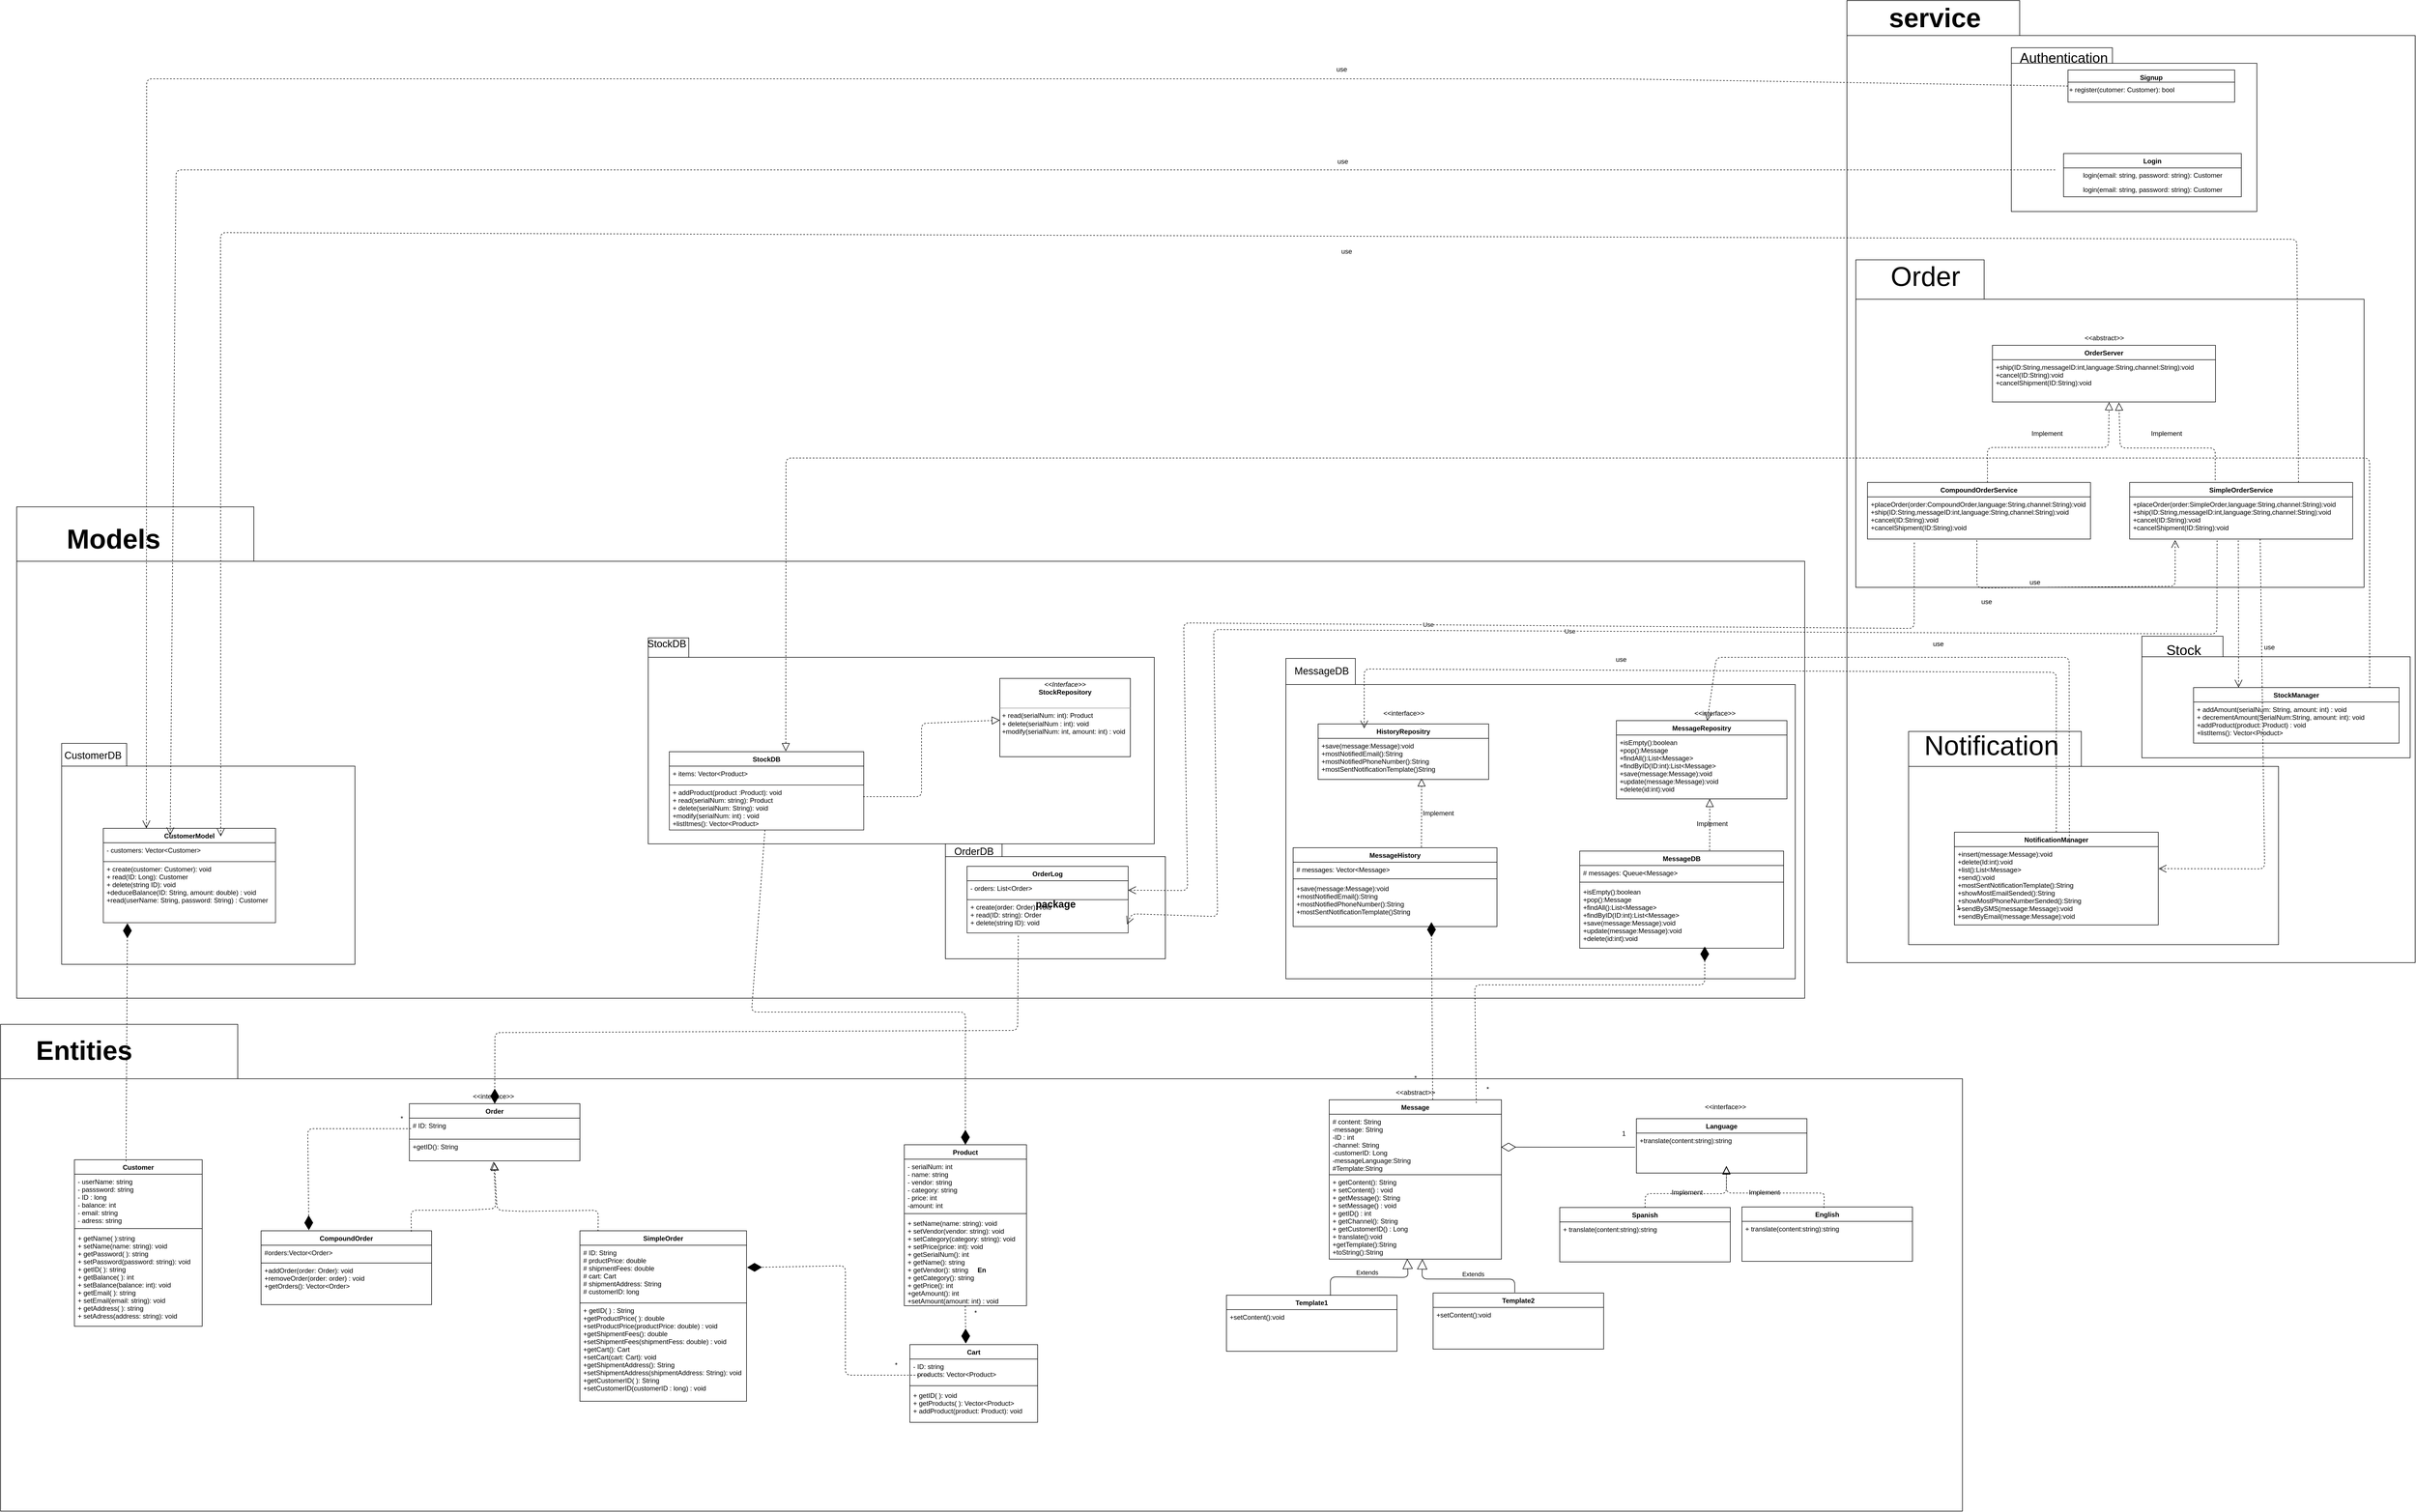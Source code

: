 <mxfile>
    <diagram id="zCrGKFgxf9hNdtkvRF11" name="Page-1">
        <mxGraphModel dx="6284" dy="629" grid="0" gridSize="10" guides="1" tooltips="1" connect="1" arrows="1" fold="1" page="1" pageScale="1" pageWidth="850" pageHeight="1100" background="#ffffff" math="0" shadow="0">
            <root>
                <mxCell id="0"/>
                <mxCell id="1" parent="0"/>
                <mxCell id="276" value="" style="shape=folder;fontStyle=1;spacingTop=10;tabWidth=311;tabHeight=63;tabPosition=left;html=1;fontColor=#000000;" vertex="1" parent="1">
                    <mxGeometry x="-1054" y="6" width="1023" height="1733" as="geometry"/>
                </mxCell>
                <mxCell id="278" value="En" style="shape=folder;fontStyle=1;spacingTop=10;tabWidth=427;tabHeight=98;tabPosition=left;html=1;fontColor=#000000;" vertex="1" parent="1">
                    <mxGeometry x="-4378" y="1850.12" width="3532" height="876.75" as="geometry"/>
                </mxCell>
                <mxCell id="277" value="" style="shape=folder;fontStyle=1;spacingTop=10;tabWidth=427;tabHeight=98;tabPosition=left;html=1;fontColor=#000000;" vertex="1" parent="1">
                    <mxGeometry x="-4349" y="918" width="3219" height="885" as="geometry"/>
                </mxCell>
                <mxCell id="6" value="Signup" style="swimlane;fontStyle=1;align=center;verticalAlign=top;childLayout=stackLayout;horizontal=1;startSize=22;horizontalStack=0;resizeParent=1;resizeParentMax=0;resizeLast=0;collapsible=1;marginBottom=0;labelBackgroundColor=none;labelBorderColor=none;fillStyle=auto;strokeColor=#000000;fontColor=#000000;fillColor=default;gradientColor=none;" parent="1" vertex="1">
                    <mxGeometry x="-656" y="131" width="300" height="58" as="geometry"/>
                </mxCell>
                <mxCell id="151" value="&lt;span style=&quot;font-family: Helvetica; font-size: 12px; font-style: normal; font-variant-ligatures: normal; font-variant-caps: normal; font-weight: 400; letter-spacing: normal; orphans: 2; text-align: left; text-indent: 0px; text-transform: none; widows: 2; word-spacing: 0px; -webkit-text-stroke-width: 0px; text-decoration-thickness: initial; text-decoration-style: initial; text-decoration-color: initial; float: none; display: inline !important;&quot;&gt;+ register(cutomer: Customer&lt;/span&gt;&lt;span style=&quot;font-family: Helvetica; font-size: 12px; font-style: normal; font-variant-ligatures: normal; font-variant-caps: normal; font-weight: 400; letter-spacing: normal; orphans: 2; text-align: left; text-indent: 0px; text-transform: none; widows: 2; word-spacing: 0px; -webkit-text-stroke-width: 0px; text-decoration-thickness: initial; text-decoration-style: initial; text-decoration-color: initial; float: none; display: inline !important;&quot;&gt;): bool&lt;/span&gt;" style="text;whiteSpace=wrap;html=1;fontColor=#000000;" parent="6" vertex="1">
                    <mxGeometry y="22" width="300" height="36" as="geometry"/>
                </mxCell>
                <mxCell id="8" value="Login" style="swimlane;fontStyle=1;align=center;verticalAlign=top;childLayout=stackLayout;horizontal=1;startSize=26;horizontalStack=0;resizeParent=1;resizeParentMax=0;resizeLast=0;collapsible=1;marginBottom=0;labelBackgroundColor=none;labelBorderColor=none;strokeColor=#000000;fontColor=#000000;fillColor=default;gradientColor=none;" parent="1" vertex="1">
                    <mxGeometry x="-664" y="281.5" width="320" height="78" as="geometry"/>
                </mxCell>
                <mxCell id="H6hMEX80jcX9_PH4wcqr-27" value="&lt;font color=&quot;#000000&quot;&gt;login(email: string, password: string): Customer&lt;/font&gt;" style="text;html=1;align=center;verticalAlign=middle;resizable=0;points=[];autosize=1;strokeColor=none;fillColor=none;fontColor=#FFFFFF;" parent="8" vertex="1">
                    <mxGeometry y="26" width="320" height="26" as="geometry"/>
                </mxCell>
                <mxCell id="190" value="&lt;font color=&quot;#000000&quot;&gt;login(email: string, password: string): Customer&lt;/font&gt;" style="text;html=1;align=center;verticalAlign=middle;resizable=0;points=[];autosize=1;strokeColor=none;fillColor=none;fontColor=#FFFFFF;" vertex="1" parent="8">
                    <mxGeometry y="52" width="320" height="26" as="geometry"/>
                </mxCell>
                <mxCell id="10" value="CustomerModel" style="swimlane;fontStyle=1;align=center;verticalAlign=top;childLayout=stackLayout;horizontal=1;startSize=26;horizontalStack=0;resizeParent=1;resizeParentMax=0;resizeLast=0;collapsible=1;marginBottom=0;strokeColor=#000000;fontColor=#000000;" parent="1" vertex="1">
                    <mxGeometry x="-4193" y="1497" width="310" height="170" as="geometry"/>
                </mxCell>
                <mxCell id="11" value="- customers: Vector&lt;Customer&gt;" style="text;strokeColor=none;fillColor=none;align=left;verticalAlign=top;spacingLeft=4;spacingRight=4;overflow=hidden;rotatable=0;points=[[0,0.5],[1,0.5]];portConstraint=eastwest;fontColor=#000000;" parent="10" vertex="1">
                    <mxGeometry y="26" width="310" height="34" as="geometry"/>
                </mxCell>
                <mxCell id="12" value="+ create(customer: Customer): void&#10;+ read(ID: Long): Customer&#10;+ delete(string ID): void&#10;+deduceBalance(ID: String, amount: double) : void&#10;+read(userName: String, password: String) : Customer" style="text;strokeColor=#181616;fillColor=none;align=left;verticalAlign=top;spacingLeft=4;spacingRight=4;overflow=hidden;rotatable=0;points=[[0,0.5],[1,0.5]];portConstraint=eastwest;fontColor=#000000;" parent="10" vertex="1">
                    <mxGeometry y="60" width="310" height="110" as="geometry"/>
                </mxCell>
                <mxCell id="16" value="StockDB" style="swimlane;fontStyle=1;align=center;verticalAlign=top;childLayout=stackLayout;horizontal=1;startSize=26;horizontalStack=0;resizeParent=1;resizeParentMax=0;resizeLast=0;collapsible=1;marginBottom=0;strokeColor=#000000;fontColor=#000000;" parent="1" vertex="1">
                    <mxGeometry x="-3174" y="1359" width="350" height="141" as="geometry"/>
                </mxCell>
                <mxCell id="17" value="+ items: Vector&lt;Product&gt;" style="text;strokeColor=none;fillColor=none;align=left;verticalAlign=top;spacingLeft=4;spacingRight=4;overflow=hidden;rotatable=0;points=[[0,0.5],[1,0.5]];portConstraint=eastwest;fontColor=#000000;" parent="16" vertex="1">
                    <mxGeometry y="26" width="350" height="34" as="geometry"/>
                </mxCell>
                <mxCell id="18" value="+ addProduct(product :Product): void&#10;+ read(serialNum: string): Product&#10;+ delete(serialNum: String): void&#10;+modify(serialNum: int) : void&#10;+listItmes(): Vector&lt;Product&gt;" style="text;strokeColor=#181616;fillColor=none;align=left;verticalAlign=top;spacingLeft=4;spacingRight=4;overflow=hidden;rotatable=0;points=[[0,0.5],[1,0.5]];portConstraint=eastwest;fontColor=#000000;" parent="16" vertex="1">
                    <mxGeometry y="60" width="350" height="81" as="geometry"/>
                </mxCell>
                <mxCell id="H6hMEX80jcX9_PH4wcqr-24" value="" style="endArrow=open;endFill=1;endSize=12;html=1;labelBackgroundColor=#FFFFFF;strokeColor=#000000;fontColor=#000000;dashed=1;exitX=-0.013;exitY=0.429;exitDx=0;exitDy=0;exitPerimeter=0;entryX=0.424;entryY=-0.176;entryDx=0;entryDy=0;entryPerimeter=0;" parent="1" edge="1">
                    <mxGeometry width="160" relative="1" as="geometry">
                        <mxPoint x="-679.16" y="311.004" as="sourcePoint"/>
                        <mxPoint x="-4072.56" y="1509.366" as="targetPoint"/>
                        <Array as="points">
                            <mxPoint x="-4062" y="311"/>
                        </Array>
                    </mxGeometry>
                </mxCell>
                <mxCell id="280" value="service" style="edgeLabel;html=1;align=center;verticalAlign=middle;resizable=0;points=[];fontSize=48;fontStyle=1" connectable="0" vertex="1" parent="H6hMEX80jcX9_PH4wcqr-24">
                    <mxGeometry x="0.806" y="2" relative="1" as="geometry">
                        <mxPoint x="3170" y="-1028" as="offset"/>
                    </mxGeometry>
                </mxCell>
                <mxCell id="H6hMEX80jcX9_PH4wcqr-26" value="use" style="text;html=1;align=center;verticalAlign=middle;resizable=0;points=[];autosize=1;strokeColor=none;fillColor=none;fontColor=#000000;" parent="1" vertex="1">
                    <mxGeometry x="-1982" y="281" width="40" height="30" as="geometry"/>
                </mxCell>
                <mxCell id="H6hMEX80jcX9_PH4wcqr-30" value="" style="endArrow=open;endFill=1;endSize=12;html=1;labelBackgroundColor=#FFFFFF;strokeColor=#000000;fontColor=#000000;dashed=1;exitX=0;exitY=0.5;exitDx=0;exitDy=0;entryX=0.25;entryY=0;entryDx=0;entryDy=0;" parent="1" target="10" edge="1" source="6">
                    <mxGeometry width="160" relative="1" as="geometry">
                        <mxPoint x="-1457" y="147" as="sourcePoint"/>
                        <mxPoint x="-1305" y="141" as="targetPoint"/>
                        <Array as="points">
                            <mxPoint x="-1467" y="147"/>
                            <mxPoint x="-4115" y="147"/>
                        </Array>
                    </mxGeometry>
                </mxCell>
                <mxCell id="H6hMEX80jcX9_PH4wcqr-31" value="&lt;span style=&quot;text-align: center;&quot;&gt;use&lt;/span&gt;" style="text;whiteSpace=wrap;html=1;fontColor=#000000;" parent="1" vertex="1">
                    <mxGeometry x="-1975" y="116" width="26" height="25" as="geometry"/>
                </mxCell>
                <mxCell id="H6hMEX80jcX9_PH4wcqr-35" value="Customer" style="swimlane;fontStyle=1;align=center;verticalAlign=top;childLayout=stackLayout;horizontal=1;startSize=26;horizontalStack=0;resizeParent=1;resizeParentMax=0;resizeLast=0;collapsible=1;marginBottom=0;strokeColor=#000000;fontColor=#000000;" parent="1" vertex="1">
                    <mxGeometry x="-4245" y="2094" width="230" height="300" as="geometry"/>
                </mxCell>
                <mxCell id="H6hMEX80jcX9_PH4wcqr-36" value="- userName: string&#10;- passsword: string&#10;- ID : long&#10;- balance: int&#10;- email: string&#10;- adress: string" style="text;strokeColor=none;fillColor=none;align=left;verticalAlign=top;spacingLeft=4;spacingRight=4;overflow=hidden;rotatable=0;points=[[0,0.5],[1,0.5]];portConstraint=eastwest;fontColor=#000000;labelBackgroundColor=none;" parent="H6hMEX80jcX9_PH4wcqr-35" vertex="1">
                    <mxGeometry y="26" width="230" height="94" as="geometry"/>
                </mxCell>
                <mxCell id="H6hMEX80jcX9_PH4wcqr-37" value="" style="line;strokeWidth=1;fillColor=none;align=left;verticalAlign=middle;spacingTop=-1;spacingLeft=3;spacingRight=3;rotatable=0;labelPosition=right;points=[];portConstraint=eastwest;strokeColor=inherit;fontColor=#000000;" parent="H6hMEX80jcX9_PH4wcqr-35" vertex="1">
                    <mxGeometry y="120" width="230" height="8" as="geometry"/>
                </mxCell>
                <mxCell id="H6hMEX80jcX9_PH4wcqr-38" value="+ getName( ):string&#10;+ setName(name: string): void&#10;+ getPassword( ): string&#10;+ setPassword(password: string): void&#10;+ getID( ): string&#10;+ getBalance( ): int&#10;+ setBalance(balance: int): void&#10;+ getEmail( ): string&#10;+ setEmail(email: string): void&#10;+ getAddress( ): string&#10;+ setAdress(address: string): void " style="text;strokeColor=none;fillColor=none;align=left;verticalAlign=top;spacingLeft=4;spacingRight=4;overflow=hidden;rotatable=0;points=[[0,0.5],[1,0.5]];portConstraint=eastwest;fontColor=#000000;" parent="H6hMEX80jcX9_PH4wcqr-35" vertex="1">
                    <mxGeometry y="128" width="230" height="172" as="geometry"/>
                </mxCell>
                <mxCell id="H6hMEX80jcX9_PH4wcqr-39" value="Product" style="swimlane;fontStyle=1;align=center;verticalAlign=top;childLayout=stackLayout;horizontal=1;startSize=26;horizontalStack=0;resizeParent=1;resizeParentMax=0;resizeLast=0;collapsible=1;marginBottom=0;strokeColor=#000000;" parent="1" vertex="1">
                    <mxGeometry x="-2751" y="2067" width="220" height="290" as="geometry">
                        <mxRectangle x="470" y="300" width="100" height="30" as="alternateBounds"/>
                    </mxGeometry>
                </mxCell>
                <mxCell id="H6hMEX80jcX9_PH4wcqr-40" value="- serialNum: int&#10;- name: string&#10;- vendor: string&#10;- category: string &#10;- price: int &#10;-amount: int" style="text;strokeColor=none;fillColor=none;align=left;verticalAlign=top;spacingLeft=4;spacingRight=4;overflow=hidden;rotatable=0;points=[[0,0.5],[1,0.5]];portConstraint=eastwest;fontColor=#000000;" parent="H6hMEX80jcX9_PH4wcqr-39" vertex="1">
                    <mxGeometry y="26" width="220" height="94" as="geometry"/>
                </mxCell>
                <mxCell id="H6hMEX80jcX9_PH4wcqr-41" value="" style="line;strokeWidth=1;fillColor=none;align=left;verticalAlign=middle;spacingTop=-1;spacingLeft=3;spacingRight=3;rotatable=0;labelPosition=right;points=[];portConstraint=eastwest;strokeColor=inherit;" parent="H6hMEX80jcX9_PH4wcqr-39" vertex="1">
                    <mxGeometry y="120" width="220" height="8" as="geometry"/>
                </mxCell>
                <mxCell id="H6hMEX80jcX9_PH4wcqr-42" value="+ setName(name: string): void&#10;+ setVendor(vendor: string): void&#10;+ setCategory(category: string): void&#10;+ setPrice(price: int): void&#10;+ getSerialNum(): int&#10;+ getName(): string&#10;+ getVendor(): string&#10;+ getCategory(): string&#10;+ getPrice(): int&#10;+getAmount(): int&#10;+setAmount(amount: int) : void" style="text;strokeColor=none;fillColor=none;align=left;verticalAlign=top;spacingLeft=4;spacingRight=4;overflow=hidden;rotatable=0;points=[[0,0.5],[1,0.5]];portConstraint=eastwest;fontColor=#000000;" parent="H6hMEX80jcX9_PH4wcqr-39" vertex="1">
                    <mxGeometry y="128" width="220" height="162" as="geometry"/>
                </mxCell>
                <mxCell id="H6hMEX80jcX9_PH4wcqr-43" value="SimpleOrder" style="swimlane;fontStyle=1;align=center;verticalAlign=top;childLayout=stackLayout;horizontal=1;startSize=26;horizontalStack=0;resizeParent=1;resizeParentMax=0;resizeLast=0;collapsible=1;marginBottom=0;strokeColor=#000000;fillColor=default;fontColor=#000000;" parent="1" vertex="1">
                    <mxGeometry x="-3335" y="2222" width="300" height="307" as="geometry">
                        <mxRectangle x="-254" y="684" width="110" height="30" as="alternateBounds"/>
                    </mxGeometry>
                </mxCell>
                <mxCell id="H6hMEX80jcX9_PH4wcqr-44" value="# ID: String&#10;# prductPrice: double&#10;# shipmentFees: double&#10;# cart: Cart&#10;# shipmentAddress: String&#10;# customerID: long" style="text;strokeColor=none;fillColor=none;align=left;verticalAlign=top;spacingLeft=4;spacingRight=4;overflow=hidden;rotatable=0;points=[[0,0.5],[1,0.5]];portConstraint=eastwest;fontColor=#000000;" parent="H6hMEX80jcX9_PH4wcqr-43" vertex="1">
                    <mxGeometry y="26" width="300" height="104" as="geometry"/>
                </mxCell>
                <mxCell id="H6hMEX80jcX9_PH4wcqr-45" value="+ getID( ) : String&#10;+getProductPrice( ): double&#10;+setProductPrice(productPrice: double) : void&#10;+getShipmentFees(): double&#10;+setShipmentFees(shipmentFess: double) : void&#10;+getCart(): Cart&#10;+setCart(cart: Cart): void&#10;+getShipmentAddress(): String&#10;+setShipmentAddress(shipmentAddress: String): void&#10;+getCustomerID( ): String&#10;+setCustomerID(customerID : long) : void" style="text;strokeColor=#000000;fillColor=none;align=left;verticalAlign=top;spacingLeft=4;spacingRight=4;overflow=hidden;rotatable=0;points=[[0,0.5],[1,0.5]];portConstraint=eastwest;fontColor=#000000;" parent="H6hMEX80jcX9_PH4wcqr-43" vertex="1">
                    <mxGeometry y="130" width="300" height="177" as="geometry"/>
                </mxCell>
                <mxCell id="H6hMEX80jcX9_PH4wcqr-46" value="Cart" style="swimlane;fontStyle=1;align=center;verticalAlign=top;childLayout=stackLayout;horizontal=1;startSize=26;horizontalStack=0;resizeParent=1;resizeParentMax=0;resizeLast=0;collapsible=1;marginBottom=0;labelBackgroundColor=none;strokeColor=#000000;fontColor=default;fillColor=default;labelBorderColor=none;" parent="1" vertex="1">
                    <mxGeometry x="-2741" y="2427" width="230" height="140" as="geometry"/>
                </mxCell>
                <mxCell id="H6hMEX80jcX9_PH4wcqr-47" value="- ID: string&#10;- products: Vector&lt;Product&gt;&#10;" style="text;strokeColor=none;fillColor=none;align=left;verticalAlign=top;spacingLeft=4;spacingRight=4;overflow=hidden;rotatable=0;points=[[0,0.5],[1,0.5]];portConstraint=eastwest;labelBackgroundColor=none;fontColor=#000000;" parent="H6hMEX80jcX9_PH4wcqr-46" vertex="1">
                    <mxGeometry y="26" width="230" height="44" as="geometry"/>
                </mxCell>
                <mxCell id="H6hMEX80jcX9_PH4wcqr-48" value="" style="line;strokeWidth=1;fillColor=none;align=left;verticalAlign=middle;spacingTop=-1;spacingLeft=3;spacingRight=3;rotatable=0;labelPosition=right;points=[];portConstraint=eastwest;strokeColor=inherit;labelBackgroundColor=default;fontColor=#FFFFFF;" parent="H6hMEX80jcX9_PH4wcqr-46" vertex="1">
                    <mxGeometry y="70" width="230" height="8" as="geometry"/>
                </mxCell>
                <object label="+ getID( ): void&#10;+ getProducts( ): Vector&lt;Product&gt;&#10;+ addProduct(product: Product): void" Get="" id="H6hMEX80jcX9_PH4wcqr-49">
                    <mxCell style="text;strokeColor=none;fillColor=none;align=left;verticalAlign=top;spacingLeft=4;spacingRight=4;overflow=hidden;rotatable=0;points=[[0,0.5],[1,0.5]];portConstraint=eastwest;labelBackgroundColor=none;fontColor=#000000;" parent="H6hMEX80jcX9_PH4wcqr-46" vertex="1">
                        <mxGeometry y="78" width="230" height="62" as="geometry"/>
                    </mxCell>
                </object>
                <mxCell id="H6hMEX80jcX9_PH4wcqr-50" value="" style="endArrow=diamondThin;endFill=1;endSize=24;html=1;dashed=1;labelBackgroundColor=#FFFFFF;strokeColor=#000000;fontColor=#000000;entryX=0.438;entryY=-0.014;entryDx=0;entryDy=0;exitX=0.499;exitY=1;exitDx=0;exitDy=0;exitPerimeter=0;entryPerimeter=0;" parent="1" source="H6hMEX80jcX9_PH4wcqr-42" target="H6hMEX80jcX9_PH4wcqr-46" edge="1">
                    <mxGeometry width="160" relative="1" as="geometry">
                        <mxPoint x="-2621" y="2357" as="sourcePoint"/>
                        <mxPoint x="-2586" y="2407" as="targetPoint"/>
                    </mxGeometry>
                </mxCell>
                <mxCell id="H6hMEX80jcX9_PH4wcqr-52" value="*" style="text;html=1;align=center;verticalAlign=middle;resizable=0;points=[];autosize=1;strokeColor=none;fillColor=none;fontColor=#000000;" parent="1" vertex="1">
                    <mxGeometry x="-2638" y="2355" width="30" height="30" as="geometry"/>
                </mxCell>
                <mxCell id="StFQyZ94x38BfXwhMp5b-23" value="" style="endArrow=diamondThin;endFill=1;endSize=24;html=1;dashed=1;labelBackgroundColor=#FFFFFF;strokeColor=#000000;fontColor=#000000;entryX=1.003;entryY=0.385;entryDx=0;entryDy=0;entryPerimeter=0;" parent="1" target="H6hMEX80jcX9_PH4wcqr-44" edge="1">
                    <mxGeometry width="160" relative="1" as="geometry">
                        <mxPoint x="-2707" y="2482" as="sourcePoint"/>
                        <mxPoint x="-3017" y="2285" as="targetPoint"/>
                        <Array as="points">
                            <mxPoint x="-2857" y="2482"/>
                            <mxPoint x="-2857" y="2375"/>
                            <mxPoint x="-2857" y="2285"/>
                        </Array>
                    </mxGeometry>
                </mxCell>
                <mxCell id="StFQyZ94x38BfXwhMp5b-24" value="CompoundOrder" style="swimlane;fontStyle=1;align=center;verticalAlign=top;childLayout=stackLayout;horizontal=1;startSize=26;horizontalStack=0;resizeParent=1;resizeParentMax=0;resizeLast=0;collapsible=1;marginBottom=0;strokeColor=#000000;fillColor=default;fontColor=#000000;" parent="1" vertex="1">
                    <mxGeometry x="-3909" y="2222" width="307" height="133" as="geometry"/>
                </mxCell>
                <mxCell id="StFQyZ94x38BfXwhMp5b-25" value="#orders:Vector&lt;Order&gt;" style="text;strokeColor=none;fillColor=none;align=left;verticalAlign=top;spacingLeft=4;spacingRight=4;overflow=hidden;rotatable=0;points=[[0,0.5],[1,0.5]];portConstraint=eastwest;fontColor=#000000;" parent="StFQyZ94x38BfXwhMp5b-24" vertex="1">
                    <mxGeometry y="26" width="307" height="32" as="geometry"/>
                </mxCell>
                <mxCell id="StFQyZ94x38BfXwhMp5b-26" value="+addOrder(order: Order): void&#10;+removeOrder(order: order) : void&#10;+getOrders(): Vector&lt;Order&gt;" style="text;strokeColor=#000000;fillColor=none;align=left;verticalAlign=top;spacingLeft=4;spacingRight=4;overflow=hidden;rotatable=0;points=[[0,0.5],[1,0.5]];portConstraint=eastwest;fontColor=#000000;" parent="StFQyZ94x38BfXwhMp5b-24" vertex="1">
                    <mxGeometry y="58" width="307" height="75" as="geometry"/>
                </mxCell>
                <mxCell id="H6hMEX80jcX9_PH4wcqr-55" value="1" style="text;html=1;align=center;verticalAlign=middle;resizable=0;points=[];autosize=1;strokeColor=none;fillColor=none;fontColor=#000000;" parent="1" vertex="1">
                    <mxGeometry x="-869" y="1625" width="30" height="30" as="geometry"/>
                </mxCell>
                <mxCell id="StFQyZ94x38BfXwhMp5b-27" value="" style="endArrow=diamondThin;endFill=1;endSize=24;html=1;dashed=1;labelBackgroundColor=#FFFFFF;strokeColor=#000000;fontColor=#000000;" parent="1" edge="1">
                    <mxGeometry width="160" relative="1" as="geometry">
                        <mxPoint x="-3639" y="2038" as="sourcePoint"/>
                        <mxPoint x="-3823" y="2221" as="targetPoint"/>
                        <Array as="points">
                            <mxPoint x="-3825" y="2038"/>
                        </Array>
                    </mxGeometry>
                </mxCell>
                <mxCell id="StFQyZ94x38BfXwhMp5b-28" value="Order" style="swimlane;fontStyle=1;align=center;verticalAlign=top;childLayout=stackLayout;horizontal=1;startSize=26;horizontalStack=0;resizeParent=1;resizeParentMax=0;resizeLast=0;collapsible=1;marginBottom=0;strokeColor=#000000;fillColor=default;fontColor=#000000;" parent="1" vertex="1">
                    <mxGeometry x="-3642" y="1993" width="307" height="103" as="geometry"/>
                </mxCell>
                <mxCell id="232" value="# ID: String&#10;" style="text;strokeColor=none;fillColor=none;align=left;verticalAlign=top;spacingLeft=4;spacingRight=4;overflow=hidden;rotatable=0;points=[[0,0.5],[1,0.5]];portConstraint=eastwest;fontColor=#000000;" vertex="1" parent="StFQyZ94x38BfXwhMp5b-28">
                    <mxGeometry y="26" width="307" height="38" as="geometry"/>
                </mxCell>
                <mxCell id="StFQyZ94x38BfXwhMp5b-30" value="+getID(): String" style="text;strokeColor=#000000;fillColor=none;align=left;verticalAlign=top;spacingLeft=4;spacingRight=4;overflow=hidden;rotatable=0;points=[[0,0.5],[1,0.5]];portConstraint=eastwest;fontColor=#000000;" parent="StFQyZ94x38BfXwhMp5b-28" vertex="1">
                    <mxGeometry y="64" width="307" height="39" as="geometry"/>
                </mxCell>
                <mxCell id="StFQyZ94x38BfXwhMp5b-33" value="&amp;lt;&amp;lt;interface&amp;gt;&amp;gt;" style="text;html=1;align=center;verticalAlign=middle;resizable=0;points=[];autosize=1;strokeColor=none;fillColor=none;fontColor=#030303;" parent="1" vertex="1">
                    <mxGeometry x="-3537" y="1967" width="92" height="26" as="geometry"/>
                </mxCell>
                <mxCell id="StFQyZ94x38BfXwhMp5b-42" value="Message" style="swimlane;fontStyle=1;align=center;verticalAlign=top;childLayout=stackLayout;horizontal=1;startSize=26;horizontalStack=0;resizeParent=1;resizeParentMax=0;resizeLast=0;collapsible=1;marginBottom=0;" parent="1" vertex="1">
                    <mxGeometry x="-1986" y="1986" width="310" height="287" as="geometry"/>
                </mxCell>
                <mxCell id="StFQyZ94x38BfXwhMp5b-43" value="# content: String&#10;-message: String&#10;-ID : int&#10;-channel: String&#10;-customerID: Long&#10;-messageLanguage:String&#10;#Template:String" style="text;strokeColor=#000000;fillColor=none;align=left;verticalAlign=top;spacingLeft=4;spacingRight=4;overflow=hidden;rotatable=0;points=[[0,0.5],[1,0.5]];portConstraint=eastwest;fontColor=#000000;" parent="StFQyZ94x38BfXwhMp5b-42" vertex="1">
                    <mxGeometry y="26" width="310" height="109" as="geometry"/>
                </mxCell>
                <mxCell id="StFQyZ94x38BfXwhMp5b-44" value="+ getContent(): String&#10;+ setContent() : void&#10;+ getMessage(): String&#10;+ setMessage() : void&#10;+ getID() : int&#10;+ getChannel(): String&#10;+ getCustomerID() : Long&#10;+ translate():void&#10;+getTemplate():String&#10;+toString():String" style="text;strokeColor=#000000;fillColor=none;align=left;verticalAlign=top;spacingLeft=4;spacingRight=4;overflow=hidden;rotatable=0;points=[[0,0.5],[1,0.5]];portConstraint=eastwest;fontColor=#000000;" parent="StFQyZ94x38BfXwhMp5b-42" vertex="1">
                    <mxGeometry y="135" width="310" height="152" as="geometry"/>
                </mxCell>
                <mxCell id="StFQyZ94x38BfXwhMp5b-45" value="MessageDB" style="swimlane;fontStyle=1;align=center;verticalAlign=top;childLayout=stackLayout;horizontal=1;startSize=26;horizontalStack=0;resizeParent=1;resizeParentMax=0;resizeLast=0;collapsible=1;marginBottom=0;strokeColor=#000000;fontColor=#000000;" parent="1" vertex="1">
                    <mxGeometry x="-1535" y="1538" width="367" height="175" as="geometry"/>
                </mxCell>
                <mxCell id="StFQyZ94x38BfXwhMp5b-46" value="# messages: Queue&lt;Message&gt;" style="text;strokeColor=none;fillColor=none;align=left;verticalAlign=top;spacingLeft=4;spacingRight=4;overflow=hidden;rotatable=0;points=[[0,0.5],[1,0.5]];portConstraint=eastwest;fontColor=#000000;" parent="StFQyZ94x38BfXwhMp5b-45" vertex="1">
                    <mxGeometry y="26" width="367" height="26" as="geometry"/>
                </mxCell>
                <mxCell id="StFQyZ94x38BfXwhMp5b-47" value="" style="line;strokeWidth=1;fillColor=none;align=left;verticalAlign=middle;spacingTop=-1;spacingLeft=3;spacingRight=3;rotatable=0;labelPosition=right;points=[];portConstraint=eastwest;strokeColor=inherit;fontColor=#000000;" parent="StFQyZ94x38BfXwhMp5b-45" vertex="1">
                    <mxGeometry y="52" width="367" height="8" as="geometry"/>
                </mxCell>
                <mxCell id="194" value="+isEmpty():boolean&#10;+pop():Message&#10;+findAll():List&lt;Message&gt;&#10;+findByID(ID:int):List&lt;Message&gt;&#10;+save(message:Message):void&#10;+update(message:Message):void&#10;+delete(id:int):void" style="text;strokeColor=none;fillColor=none;align=left;verticalAlign=top;spacingLeft=4;spacingRight=4;overflow=hidden;rotatable=0;points=[[0,0.5],[1,0.5]];portConstraint=eastwest;fontColor=#000000;" vertex="1" parent="StFQyZ94x38BfXwhMp5b-45">
                    <mxGeometry y="60" width="367" height="115" as="geometry"/>
                </mxCell>
                <mxCell id="StFQyZ94x38BfXwhMp5b-49" value="" style="endArrow=diamondThin;endFill=1;endSize=24;html=1;dashed=1;labelBackgroundColor=#FFFFFF;strokeColor=#000000;fontColor=#000000;exitX=0.854;exitY=1.231;exitDx=0;exitDy=0;exitPerimeter=0;" parent="1" edge="1" source="58">
                    <mxGeometry width="160" relative="1" as="geometry">
                        <mxPoint x="-2014" y="1860" as="sourcePoint"/>
                        <mxPoint x="-1310" y="1710" as="targetPoint"/>
                        <Array as="points">
                            <mxPoint x="-1724" y="1779"/>
                            <mxPoint x="-1310" y="1779"/>
                        </Array>
                    </mxGeometry>
                </mxCell>
                <mxCell id="StFQyZ94x38BfXwhMp5b-52" value="*" style="text;html=1;align=center;verticalAlign=middle;resizable=0;points=[];autosize=1;strokeColor=none;fillColor=none;fontColor=#030303;" parent="1" vertex="1">
                    <mxGeometry x="-3668" y="2007" width="23" height="26" as="geometry"/>
                </mxCell>
                <mxCell id="StFQyZ94x38BfXwhMp5b-56" value="Template1" style="swimlane;fontStyle=1;align=center;verticalAlign=top;childLayout=stackLayout;horizontal=1;startSize=26;horizontalStack=0;resizeParent=1;resizeParentMax=0;resizeLast=0;collapsible=1;marginBottom=0;strokeColor=#000000;fillColor=default;fontColor=#000000;" parent="1" vertex="1">
                    <mxGeometry x="-2171" y="2338" width="307" height="101" as="geometry"/>
                </mxCell>
                <mxCell id="StFQyZ94x38BfXwhMp5b-58" value="+setContent():void" style="text;strokeColor=#000000;fillColor=none;align=left;verticalAlign=top;spacingLeft=4;spacingRight=4;overflow=hidden;rotatable=0;points=[[0,0.5],[1,0.5]];portConstraint=eastwest;fontColor=#000000;" parent="StFQyZ94x38BfXwhMp5b-56" vertex="1">
                    <mxGeometry y="26" width="307" height="75" as="geometry"/>
                </mxCell>
                <mxCell id="StFQyZ94x38BfXwhMp5b-59" value="Template2" style="swimlane;fontStyle=1;align=center;verticalAlign=top;childLayout=stackLayout;horizontal=1;startSize=26;horizontalStack=0;resizeParent=1;resizeParentMax=0;resizeLast=0;collapsible=1;marginBottom=0;strokeColor=#000000;fillColor=default;fontColor=#000000;" parent="1" vertex="1">
                    <mxGeometry x="-1799" y="2334" width="307" height="101" as="geometry"/>
                </mxCell>
                <mxCell id="StFQyZ94x38BfXwhMp5b-60" value="+setContent():void" style="text;strokeColor=#000000;fillColor=none;align=left;verticalAlign=top;spacingLeft=4;spacingRight=4;overflow=hidden;rotatable=0;points=[[0,0.5],[1,0.5]];portConstraint=eastwest;fontColor=#000000;" parent="StFQyZ94x38BfXwhMp5b-59" vertex="1">
                    <mxGeometry y="26" width="307" height="75" as="geometry"/>
                </mxCell>
                <mxCell id="27" value="Extends" style="endArrow=block;endSize=16;endFill=0;html=1;strokeColor=#000000;exitX=0.61;exitY=0.007;exitDx=0;exitDy=0;exitPerimeter=0;entryX=0.453;entryY=0.995;entryDx=0;entryDy=0;entryPerimeter=0;" parent="1" source="StFQyZ94x38BfXwhMp5b-56" target="StFQyZ94x38BfXwhMp5b-44" edge="1">
                    <mxGeometry x="-0.04" y="8" width="160" relative="1" as="geometry">
                        <mxPoint x="-1945" y="2304" as="sourcePoint"/>
                        <mxPoint x="-1843" y="2275" as="targetPoint"/>
                        <Array as="points">
                            <mxPoint x="-1984" y="2305"/>
                            <mxPoint x="-1844" y="2306"/>
                        </Array>
                        <mxPoint as="offset"/>
                    </mxGeometry>
                </mxCell>
                <mxCell id="StFQyZ94x38BfXwhMp5b-61" value="Extends" style="endArrow=block;endSize=16;endFill=0;html=1;strokeColor=#000000;entryX=0.541;entryY=1;entryDx=0;entryDy=0;entryPerimeter=0;" parent="1" edge="1" target="StFQyZ94x38BfXwhMp5b-44">
                    <mxGeometry x="-0.122" y="-9" width="160" relative="1" as="geometry">
                        <mxPoint x="-1652" y="2333" as="sourcePoint"/>
                        <mxPoint x="-1819" y="2256" as="targetPoint"/>
                        <Array as="points">
                            <mxPoint x="-1652" y="2309"/>
                            <mxPoint x="-1819" y="2308.84"/>
                        </Array>
                        <mxPoint as="offset"/>
                    </mxGeometry>
                </mxCell>
                <mxCell id="H6hMEX80jcX9_PH4wcqr-58" value="StockManager" style="swimlane;fontStyle=1;align=center;verticalAlign=top;childLayout=stackLayout;horizontal=1;startSize=26;horizontalStack=0;resizeParent=1;resizeParentMax=0;resizeLast=0;collapsible=1;marginBottom=0;labelBackgroundColor=none;fontColor=#000000;" parent="1" vertex="1">
                    <mxGeometry x="-430" y="1243.5" width="370" height="100" as="geometry"/>
                </mxCell>
                <mxCell id="H6hMEX80jcX9_PH4wcqr-61" value="+ addAmount(serialNum: String, amount: int) : void&#10;+ decrementAmount(SerialNum:String, amount: int): void&#10;+addProduct(product: Product) : void&#10;+listItems(): Vector&lt;Product&gt;" style="text;strokeColor=#000000;fillColor=none;align=left;verticalAlign=top;spacingLeft=4;spacingRight=4;overflow=hidden;rotatable=0;points=[[0,0.5],[1,0.5]];portConstraint=eastwest;labelBackgroundColor=none;fontColor=#000000;" parent="H6hMEX80jcX9_PH4wcqr-58" vertex="1">
                    <mxGeometry y="26" width="370" height="74" as="geometry"/>
                </mxCell>
                <mxCell id="StFQyZ94x38BfXwhMp5b-62" value="Language" style="swimlane;fontStyle=1;align=center;verticalAlign=top;childLayout=stackLayout;horizontal=1;startSize=26;horizontalStack=0;resizeParent=1;resizeParentMax=0;resizeLast=0;collapsible=1;marginBottom=0;strokeColor=#000000;fillColor=default;fontColor=#000000;" parent="1" vertex="1">
                    <mxGeometry x="-1433" y="2020" width="307" height="98" as="geometry"/>
                </mxCell>
                <mxCell id="StFQyZ94x38BfXwhMp5b-63" value="+translate(content:string):string" style="text;strokeColor=#000000;fillColor=none;align=left;verticalAlign=top;spacingLeft=4;spacingRight=4;overflow=hidden;rotatable=0;points=[[0,0.5],[1,0.5]];portConstraint=eastwest;fontColor=#000000;" parent="StFQyZ94x38BfXwhMp5b-62" vertex="1">
                    <mxGeometry y="26" width="307" height="72" as="geometry"/>
                </mxCell>
                <mxCell id="StFQyZ94x38BfXwhMp5b-64" value="Spanish" style="swimlane;fontStyle=1;align=center;verticalAlign=top;childLayout=stackLayout;horizontal=1;startSize=26;horizontalStack=0;resizeParent=1;resizeParentMax=0;resizeLast=0;collapsible=1;marginBottom=0;strokeColor=#000000;fillColor=default;fontColor=#000000;" parent="1" vertex="1">
                    <mxGeometry x="-1571" y="2180" width="307" height="98" as="geometry"/>
                </mxCell>
                <mxCell id="StFQyZ94x38BfXwhMp5b-65" value="+ translate(content:string):string" style="text;strokeColor=#000000;fillColor=none;align=left;verticalAlign=top;spacingLeft=4;spacingRight=4;overflow=hidden;rotatable=0;points=[[0,0.5],[1,0.5]];portConstraint=eastwest;fontColor=#000000;" parent="StFQyZ94x38BfXwhMp5b-64" vertex="1">
                    <mxGeometry y="26" width="307" height="72" as="geometry"/>
                </mxCell>
                <mxCell id="StFQyZ94x38BfXwhMp5b-66" value="English" style="swimlane;fontStyle=1;align=center;verticalAlign=top;childLayout=stackLayout;horizontal=1;startSize=26;horizontalStack=0;resizeParent=1;resizeParentMax=0;resizeLast=0;collapsible=1;marginBottom=0;strokeColor=#000000;fillColor=default;fontColor=#000000;" parent="1" vertex="1">
                    <mxGeometry x="-1243" y="2179" width="307" height="98" as="geometry"/>
                </mxCell>
                <mxCell id="StFQyZ94x38BfXwhMp5b-67" value="+ translate(content:string):string" style="text;strokeColor=#000000;fillColor=none;align=left;verticalAlign=top;spacingLeft=4;spacingRight=4;overflow=hidden;rotatable=0;points=[[0,0.5],[1,0.5]];portConstraint=eastwest;fontColor=#000000;" parent="StFQyZ94x38BfXwhMp5b-66" vertex="1">
                    <mxGeometry y="26" width="307" height="72" as="geometry"/>
                </mxCell>
                <mxCell id="StFQyZ94x38BfXwhMp5b-68" value="&amp;lt;&amp;lt;interface&amp;gt;&amp;gt;" style="text;html=1;align=center;verticalAlign=middle;resizable=0;points=[];autosize=1;strokeColor=none;fillColor=none;fontColor=#030303;" parent="1" vertex="1">
                    <mxGeometry x="-1319" y="1986" width="92" height="26" as="geometry"/>
                </mxCell>
                <mxCell id="StFQyZ94x38BfXwhMp5b-71" value="" style="endArrow=block;dashed=1;endFill=0;endSize=12;html=1;strokeColor=#000000;entryX=0.479;entryY=0.991;entryDx=0;entryDy=0;entryPerimeter=0;exitX=0.48;exitY=0.019;exitDx=0;exitDy=0;exitPerimeter=0;" parent="1" source="StFQyZ94x38BfXwhMp5b-66" edge="1">
                    <mxGeometry width="160" relative="1" as="geometry">
                        <mxPoint x="-974" y="2177" as="sourcePoint"/>
                        <mxPoint x="-1270.947" y="2105.005" as="targetPoint"/>
                        <Array as="points">
                            <mxPoint x="-1095" y="2170"/>
                            <mxPoint x="-1095" y="2154"/>
                            <mxPoint x="-1271" y="2154"/>
                        </Array>
                    </mxGeometry>
                </mxCell>
                <mxCell id="StFQyZ94x38BfXwhMp5b-72" value="" style="endArrow=block;dashed=1;endFill=0;endSize=12;html=1;strokeColor=#000000;entryX=0.479;entryY=0.991;entryDx=0;entryDy=0;entryPerimeter=0;exitX=0.5;exitY=0;exitDx=0;exitDy=0;" parent="1" source="StFQyZ94x38BfXwhMp5b-64" edge="1">
                    <mxGeometry width="160" relative="1" as="geometry">
                        <mxPoint x="-1095.64" y="2182.002" as="sourcePoint"/>
                        <mxPoint x="-1270.947" y="2106.145" as="targetPoint"/>
                        <Array as="points">
                            <mxPoint x="-1417" y="2155"/>
                            <mxPoint x="-1271" y="2155.14"/>
                        </Array>
                    </mxGeometry>
                </mxCell>
                <mxCell id="StFQyZ94x38BfXwhMp5b-76" value="Implement" style="text;html=1;align=center;verticalAlign=middle;resizable=0;points=[];autosize=1;strokeColor=none;fillColor=none;fontColor=#000000;" parent="1" vertex="1">
                    <mxGeometry x="-1382" y="2138" width="80" height="30" as="geometry"/>
                </mxCell>
                <mxCell id="H6hMEX80jcX9_PH4wcqr-72" value="Implement" style="text;html=1;align=center;verticalAlign=middle;resizable=0;points=[];autosize=1;strokeColor=none;fillColor=none;fontColor=#000000;" parent="1" vertex="1">
                    <mxGeometry x="-1243" y="2138" width="80" height="30" as="geometry"/>
                </mxCell>
                <mxCell id="72" value="*&lt;span style=&quot;color: rgba(0, 0, 0, 0); font-family: monospace; font-size: 0px; text-align: start;&quot;&gt;%3CmxGraphModel%3E%3Croot%3E%3CmxCell%20id%3D%220%22%2F%3E%3CmxCell%20id%3D%221%22%20parent%3D%220%22%2F%3E%3CmxCell%20id%3D%222%22%20value%3D%221%22%20style%3D%22text%3Bhtml%3D1%3Balign%3Dcenter%3BverticalAlign%3Dmiddle%3Bresizable%3D0%3Bpoints%3D%5B%5D%3Bautosize%3D1%3BstrokeColor%3Dnone%3BfillColor%3Dnone%3BfontColor%3D%23030303%3B%22%20vertex%3D%221%22%20parent%3D%221%22%3E%3CmxGeometry%20x%3D%22-1729%22%20y%3D%221792%22%20width%3D%2225%22%20height%3D%2226%22%20as%3D%22geometry%22%2F%3E%3C%2FmxCell%3E%3C%2Froot%3E%3C%2FmxGraphModel%3E&lt;/span&gt;" style="text;html=1;align=center;verticalAlign=middle;resizable=0;points=[];autosize=1;strokeColor=none;fillColor=none;fontColor=#030303;" parent="1" vertex="1">
                    <mxGeometry x="-1842.5" y="1934" width="23" height="26" as="geometry"/>
                </mxCell>
                <mxCell id="107" value="" style="endArrow=diamondThin;endFill=0;endSize=24;html=1;strokeColor=#000000;fontColor=#000000;fillColor=none;entryX=0.998;entryY=0.544;entryDx=0;entryDy=0;entryPerimeter=0;exitX=-0.008;exitY=0.352;exitDx=0;exitDy=0;exitPerimeter=0;" parent="1" target="StFQyZ94x38BfXwhMp5b-43" edge="1" source="StFQyZ94x38BfXwhMp5b-63">
                    <mxGeometry width="160" relative="1" as="geometry">
                        <mxPoint x="-1433" y="2060" as="sourcePoint"/>
                        <mxPoint x="-1485" y="2074" as="targetPoint"/>
                    </mxGeometry>
                </mxCell>
                <mxCell id="108" value="1" style="text;html=1;align=center;verticalAlign=middle;resizable=0;points=[];autosize=1;strokeColor=none;fillColor=none;fontColor=#030303;" parent="1" vertex="1">
                    <mxGeometry x="-1469" y="2034" width="25" height="26" as="geometry"/>
                </mxCell>
                <mxCell id="139" value="OrderLog" style="swimlane;fontStyle=1;align=center;verticalAlign=top;childLayout=stackLayout;horizontal=1;startSize=26;horizontalStack=0;resizeParent=1;resizeParentMax=0;resizeLast=0;collapsible=1;marginBottom=0;strokeColor=#000000;fontColor=#000000;" parent="1" vertex="1">
                    <mxGeometry x="-2638" y="1565.5" width="290" height="120" as="geometry"/>
                </mxCell>
                <mxCell id="140" value="- orders: List&lt;Order&gt;" style="text;strokeColor=none;fillColor=none;align=left;verticalAlign=top;spacingLeft=4;spacingRight=4;overflow=hidden;rotatable=0;points=[[0,0.5],[1,0.5]];portConstraint=eastwest;fontColor=#000000;" parent="139" vertex="1">
                    <mxGeometry y="26" width="290" height="34" as="geometry"/>
                </mxCell>
                <mxCell id="141" value="+ create(order: Order): void&#10;+ read(ID: string): Order&#10;+ delete(string ID): void" style="text;strokeColor=#181616;fillColor=none;align=left;verticalAlign=top;spacingLeft=4;spacingRight=4;overflow=hidden;rotatable=0;points=[[0,0.5],[1,0.5]];portConstraint=eastwest;fontColor=#000000;" parent="139" vertex="1">
                    <mxGeometry y="60" width="290" height="60" as="geometry"/>
                </mxCell>
                <mxCell id="58" value="&amp;lt;&amp;lt;abstract&amp;gt;&amp;gt;" style="text;html=1;align=center;verticalAlign=middle;resizable=0;points=[];autosize=1;strokeColor=none;fillColor=none;fontColor=#030303;" parent="1" vertex="1">
                    <mxGeometry x="-1986" y="1960" width="310" height="26" as="geometry"/>
                </mxCell>
                <mxCell id="192" value="MessageRepositry" style="swimlane;fontStyle=1;align=center;verticalAlign=top;childLayout=stackLayout;horizontal=1;startSize=26;horizontalStack=0;resizeParent=1;resizeParentMax=0;resizeLast=0;collapsible=1;marginBottom=0;strokeColor=#000000;fillColor=default;fontColor=#000000;" vertex="1" parent="1">
                    <mxGeometry x="-1469" y="1303" width="307" height="141" as="geometry"/>
                </mxCell>
                <mxCell id="189" value="+isEmpty():boolean&#10;+pop():Message&#10;+findAll():List&lt;Message&gt;&#10;+findByID(ID:int):List&lt;Message&gt;&#10;+save(message:Message):void&#10;+update(message:Message):void&#10;+delete(id:int):void" style="text;strokeColor=none;fillColor=none;align=left;verticalAlign=top;spacingLeft=4;spacingRight=4;overflow=hidden;rotatable=0;points=[[0,0.5],[1,0.5]];portConstraint=eastwest;fontColor=#000000;" vertex="1" parent="192">
                    <mxGeometry y="26" width="307" height="115" as="geometry"/>
                </mxCell>
                <mxCell id="196" value="&amp;lt;&amp;lt;interface&amp;gt;&amp;gt;" style="text;html=1;align=center;verticalAlign=middle;resizable=0;points=[];autosize=1;strokeColor=none;fillColor=none;fontColor=#030303;" vertex="1" parent="1">
                    <mxGeometry x="-1446" y="1277" width="307" height="26" as="geometry"/>
                </mxCell>
                <mxCell id="197" value="NotificationManager" style="swimlane;fontStyle=1;align=center;verticalAlign=top;childLayout=stackLayout;horizontal=1;startSize=26;horizontalStack=0;resizeParent=1;resizeParentMax=0;resizeLast=0;collapsible=1;marginBottom=0;strokeColor=#000000;fontColor=#000000;" vertex="1" parent="1">
                    <mxGeometry x="-860.5" y="1504" width="367" height="167" as="geometry"/>
                </mxCell>
                <mxCell id="203" value="+insert(message:Message):void&#10;+delete(Id:int):void&#10;+list():List&lt;Message&gt;&#10;+send():void&#10;+mostSentNotificationTemplate():String&#10;+showMostEmailSended():String&#10;+showMostPhoneNumberSended():String&#10;+sendBySMS(message:Message):void&#10;+sendByEmail(message:Message):void&#10;" style="text;strokeColor=none;fillColor=none;align=left;verticalAlign=top;spacingLeft=4;spacingRight=4;overflow=hidden;rotatable=0;points=[[0,0.5],[1,0.5]];portConstraint=eastwest;fontColor=#000000;" vertex="1" parent="197">
                    <mxGeometry y="26" width="367" height="141" as="geometry"/>
                </mxCell>
                <mxCell id="204" value="MessageHistory" style="swimlane;fontStyle=1;align=center;verticalAlign=top;childLayout=stackLayout;horizontal=1;startSize=26;horizontalStack=0;resizeParent=1;resizeParentMax=0;resizeLast=0;collapsible=1;marginBottom=0;strokeColor=#000000;fontColor=#000000;" vertex="1" parent="1">
                    <mxGeometry x="-2051" y="1532" width="367" height="142" as="geometry"/>
                </mxCell>
                <mxCell id="205" value="# messages: Vector&lt;Message&gt;" style="text;strokeColor=none;fillColor=none;align=left;verticalAlign=top;spacingLeft=4;spacingRight=4;overflow=hidden;rotatable=0;points=[[0,0.5],[1,0.5]];portConstraint=eastwest;fontColor=#000000;" vertex="1" parent="204">
                    <mxGeometry y="26" width="367" height="26" as="geometry"/>
                </mxCell>
                <mxCell id="206" value="" style="line;strokeWidth=1;fillColor=none;align=left;verticalAlign=middle;spacingTop=-1;spacingLeft=3;spacingRight=3;rotatable=0;labelPosition=right;points=[];portConstraint=eastwest;strokeColor=inherit;fontColor=#000000;" vertex="1" parent="204">
                    <mxGeometry y="52" width="367" height="8" as="geometry"/>
                </mxCell>
                <mxCell id="207" value="+save(message:Message):void&#10;+mostNotifiedEmail():String&#10;+mostNotifiedPhoneNumber():String&#10;+mostSentNotificationTemplate()String" style="text;strokeColor=none;fillColor=none;align=left;verticalAlign=top;spacingLeft=4;spacingRight=4;overflow=hidden;rotatable=0;points=[[0,0.5],[1,0.5]];portConstraint=eastwest;fontColor=#000000;" vertex="1" parent="204">
                    <mxGeometry y="60" width="367" height="82" as="geometry"/>
                </mxCell>
                <mxCell id="209" value="HistoryRepositry" style="swimlane;fontStyle=1;align=center;verticalAlign=top;childLayout=stackLayout;horizontal=1;startSize=26;horizontalStack=0;resizeParent=1;resizeParentMax=0;resizeLast=0;collapsible=1;marginBottom=0;strokeColor=#000000;fillColor=default;fontColor=#000000;" vertex="1" parent="1">
                    <mxGeometry x="-2006" y="1309" width="307" height="100" as="geometry"/>
                </mxCell>
                <mxCell id="210" value="+save(message:Message):void&#10;+mostNotifiedEmail():String&#10;+mostNotifiedPhoneNumber():String&#10;+mostSentNotificationTemplate()String" style="text;strokeColor=none;fillColor=none;align=left;verticalAlign=top;spacingLeft=4;spacingRight=4;overflow=hidden;rotatable=0;points=[[0,0.5],[1,0.5]];portConstraint=eastwest;fontColor=#000000;" vertex="1" parent="209">
                    <mxGeometry y="26" width="307" height="74" as="geometry"/>
                </mxCell>
                <mxCell id="211" value="&amp;lt;&amp;lt;interface&amp;gt;&amp;gt;" style="text;html=1;align=center;verticalAlign=middle;resizable=0;points=[];autosize=1;strokeColor=none;fillColor=none;fontColor=#030303;" vertex="1" parent="1">
                    <mxGeometry x="-2006" y="1277" width="307" height="26" as="geometry"/>
                </mxCell>
                <mxCell id="213" value="" style="endArrow=block;dashed=1;endFill=0;endSize=12;html=1;strokeColor=#000000;exitX=0.637;exitY=-0.006;exitDx=0;exitDy=0;exitPerimeter=0;" edge="1" parent="1" source="StFQyZ94x38BfXwhMp5b-45">
                    <mxGeometry width="160" relative="1" as="geometry">
                        <mxPoint x="-1370" y="1537" as="sourcePoint"/>
                        <mxPoint x="-1301" y="1444" as="targetPoint"/>
                        <Array as="points">
                            <mxPoint x="-1301" y="1509"/>
                        </Array>
                    </mxGeometry>
                </mxCell>
                <mxCell id="215" value="Implement" style="text;html=1;align=center;verticalAlign=middle;resizable=0;points=[];autosize=1;strokeColor=none;fillColor=none;fontColor=#000000;" vertex="1" parent="1">
                    <mxGeometry x="-1337" y="1474" width="80" height="30" as="geometry"/>
                </mxCell>
                <mxCell id="218" value="" style="endArrow=block;dashed=1;endFill=0;endSize=12;html=1;strokeColor=#000000;" edge="1" parent="1">
                    <mxGeometry width="160" relative="1" as="geometry">
                        <mxPoint x="-1820" y="1531" as="sourcePoint"/>
                        <mxPoint x="-1819.78" y="1407" as="targetPoint"/>
                        <Array as="points">
                            <mxPoint x="-1819.78" y="1472"/>
                        </Array>
                    </mxGeometry>
                </mxCell>
                <mxCell id="219" value="Implement" style="text;html=1;align=center;verticalAlign=middle;resizable=0;points=[];autosize=1;strokeColor=none;fillColor=none;fontColor=#000000;" vertex="1" parent="1">
                    <mxGeometry x="-1830" y="1455" width="80" height="30" as="geometry"/>
                </mxCell>
                <mxCell id="221" value="" style="endArrow=diamondThin;endFill=1;endSize=24;html=1;dashed=1;labelBackgroundColor=#FFFFFF;strokeColor=#000000;fontColor=#000000;exitX=0.601;exitY=0.985;exitDx=0;exitDy=0;exitPerimeter=0;" edge="1" parent="1" source="58">
                    <mxGeometry width="160" relative="1" as="geometry">
                        <mxPoint x="-2004" y="1870" as="sourcePoint"/>
                        <mxPoint x="-1802" y="1666" as="targetPoint"/>
                        <Array as="points"/>
                    </mxGeometry>
                </mxCell>
                <mxCell id="223" value="" style="endArrow=open;endFill=1;endSize=12;html=1;labelBackgroundColor=#FFFFFF;strokeColor=#000000;fontColor=#000000;dashed=1;exitX=0.5;exitY=0;exitDx=0;exitDy=0;" edge="1" parent="1" source="197">
                    <mxGeometry width="160" relative="1" as="geometry">
                        <mxPoint x="-680" y="1216" as="sourcePoint"/>
                        <mxPoint x="-1923" y="1317" as="targetPoint"/>
                        <Array as="points">
                            <mxPoint x="-677" y="1216"/>
                            <mxPoint x="-1923" y="1210"/>
                        </Array>
                    </mxGeometry>
                </mxCell>
                <mxCell id="224" value="" style="endArrow=open;endFill=1;endSize=12;html=1;labelBackgroundColor=#FFFFFF;strokeColor=#000000;fontColor=#000000;dashed=1;exitX=0.564;exitY=-0.048;exitDx=0;exitDy=0;exitPerimeter=0;" edge="1" parent="1" source="203" target="192">
                    <mxGeometry width="160" relative="1" as="geometry">
                        <mxPoint x="-631.0" y="1146.654" as="sourcePoint"/>
                        <mxPoint x="-1763.84" y="1018" as="targetPoint"/>
                        <Array as="points">
                            <mxPoint x="-654" y="1189"/>
                            <mxPoint x="-1289" y="1189"/>
                        </Array>
                    </mxGeometry>
                </mxCell>
                <mxCell id="225" value="&lt;span style=&quot;text-align: center;&quot;&gt;use&lt;/span&gt;" style="text;whiteSpace=wrap;html=1;fontColor=#000000;" vertex="1" parent="1">
                    <mxGeometry x="-1472" y="1179" width="26" height="57" as="geometry"/>
                </mxCell>
                <mxCell id="226" value="&lt;span style=&quot;text-align: center;&quot;&gt;use&lt;/span&gt;" style="text;whiteSpace=wrap;html=1;fontColor=#000000;" vertex="1" parent="1">
                    <mxGeometry x="-901" y="1151" width="26" height="25" as="geometry"/>
                </mxCell>
                <mxCell id="195" value="&lt;p style=&quot;margin:0px;margin-top:4px;text-align:center;&quot;&gt;&lt;i&gt;&amp;lt;&amp;lt;Interface&amp;gt;&amp;gt;&lt;/i&gt;&lt;br&gt;&lt;b&gt;StockRepository&lt;/b&gt;&lt;/p&gt;&lt;p style=&quot;margin:0px;margin-left:4px;&quot;&gt;&lt;br&gt;&lt;/p&gt;&lt;hr size=&quot;1&quot;&gt;&lt;p style=&quot;margin:0px;margin-left:4px;&quot;&gt;+ read(serialNum: int): Product&lt;br&gt;+ delete(serialNum : int): void&lt;/p&gt;&lt;p style=&quot;margin:0px;margin-left:4px;&quot;&gt;+modify(serialNum: int, amount: int) : void&lt;/p&gt;" style="verticalAlign=top;align=left;overflow=fill;fontSize=12;fontFamily=Helvetica;html=1;fontColor=#000000;" vertex="1" parent="1">
                    <mxGeometry x="-2579" y="1227" width="235" height="141" as="geometry"/>
                </mxCell>
                <mxCell id="230" value="SimpleOrderService" style="swimlane;fontStyle=1;align=center;verticalAlign=top;childLayout=stackLayout;horizontal=1;startSize=26;horizontalStack=0;resizeParent=1;resizeParentMax=0;resizeLast=0;collapsible=1;marginBottom=0;strokeColor=#000000;fontColor=#000000;" vertex="1" parent="1">
                    <mxGeometry x="-545" y="874" width="401.5" height="102" as="geometry"/>
                </mxCell>
                <mxCell id="231" value="+placeOrder(order:SimpleOrder,language:String,channel:String):void&#10;+ship(ID:String,messageID:int,language:String,channel:String):void&#10;+cancel(ID:String):void&#10;+cancelShipment(ID:String):void" style="text;strokeColor=none;fillColor=none;align=left;verticalAlign=top;spacingLeft=4;spacingRight=4;overflow=hidden;rotatable=0;points=[[0,0.5],[1,0.5]];portConstraint=eastwest;fontColor=#000000;" vertex="1" parent="230">
                    <mxGeometry y="26" width="401.5" height="76" as="geometry"/>
                </mxCell>
                <mxCell id="234" value="" style="endArrow=block;dashed=1;endFill=0;endSize=12;html=1;fontColor=#000000;entryX=0.494;entryY=1.041;entryDx=0;entryDy=0;entryPerimeter=0;exitX=0.881;exitY=0.011;exitDx=0;exitDy=0;exitPerimeter=0;" edge="1" parent="1" source="StFQyZ94x38BfXwhMp5b-24" target="StFQyZ94x38BfXwhMp5b-30">
                    <mxGeometry width="160" relative="1" as="geometry">
                        <mxPoint x="-3633" y="2174" as="sourcePoint"/>
                        <mxPoint x="-3473" y="2174" as="targetPoint"/>
                        <Array as="points">
                            <mxPoint x="-3639" y="2185"/>
                            <mxPoint x="-3542" y="2185"/>
                            <mxPoint x="-3486" y="2182"/>
                        </Array>
                    </mxGeometry>
                </mxCell>
                <mxCell id="235" value="" style="endArrow=block;dashed=1;endFill=0;endSize=12;html=1;fontColor=#000000;entryX=0.499;entryY=1.082;entryDx=0;entryDy=0;entryPerimeter=0;exitX=0.109;exitY=0.002;exitDx=0;exitDy=0;exitPerimeter=0;" edge="1" parent="1" source="H6hMEX80jcX9_PH4wcqr-43" target="StFQyZ94x38BfXwhMp5b-30">
                    <mxGeometry width="160" relative="1" as="geometry">
                        <mxPoint x="-3509" y="2203" as="sourcePoint"/>
                        <mxPoint x="-3349" y="2203" as="targetPoint"/>
                        <Array as="points">
                            <mxPoint x="-3302" y="2185"/>
                            <mxPoint x="-3440" y="2187"/>
                            <mxPoint x="-3484" y="2185"/>
                        </Array>
                    </mxGeometry>
                </mxCell>
                <mxCell id="236" value="CompoundOrderService" style="swimlane;fontStyle=1;align=center;verticalAlign=top;childLayout=stackLayout;horizontal=1;startSize=26;horizontalStack=0;resizeParent=1;resizeParentMax=0;resizeLast=0;collapsible=1;marginBottom=0;strokeColor=#000000;fontColor=#000000;" vertex="1" parent="1">
                    <mxGeometry x="-1017" y="874" width="401.5" height="102" as="geometry"/>
                </mxCell>
                <mxCell id="237" value="+placeOrder(order:CompoundOrder,language:String,channel:String):void&#10;+ship(ID:String,messageID:int,language:String,channel:String):void&#10;+cancel(ID:String):void&#10;+cancelShipment(ID:String):void" style="text;strokeColor=none;fillColor=none;align=left;verticalAlign=top;spacingLeft=4;spacingRight=4;overflow=hidden;rotatable=0;points=[[0,0.5],[1,0.5]];portConstraint=eastwest;fontColor=#000000;" vertex="1" parent="236">
                    <mxGeometry y="26" width="401.5" height="76" as="geometry"/>
                </mxCell>
                <mxCell id="243" value="OrderServer" style="swimlane;fontStyle=1;align=center;verticalAlign=top;childLayout=stackLayout;horizontal=1;startSize=26;horizontalStack=0;resizeParent=1;resizeParentMax=0;resizeLast=0;collapsible=1;marginBottom=0;strokeColor=#000000;fontColor=#000000;" vertex="1" parent="1">
                    <mxGeometry x="-792" y="627" width="401.5" height="102" as="geometry"/>
                </mxCell>
                <mxCell id="244" value="+ship(ID:String,messageID:int,language:String,channel:String):void&#10;+cancel(ID:String):void&#10;+cancelShipment(ID:String):void" style="text;strokeColor=none;fillColor=none;align=left;verticalAlign=top;spacingLeft=4;spacingRight=4;overflow=hidden;rotatable=0;points=[[0,0.5],[1,0.5]];portConstraint=eastwest;fontColor=#000000;" vertex="1" parent="243">
                    <mxGeometry y="26" width="401.5" height="76" as="geometry"/>
                </mxCell>
                <mxCell id="245" value="" style="endArrow=block;dashed=1;endFill=0;endSize=12;html=1;strokeColor=#000000;entryX=0.523;entryY=1.005;entryDx=0;entryDy=0;entryPerimeter=0;exitX=0.538;exitY=0;exitDx=0;exitDy=0;exitPerimeter=0;" edge="1" parent="1" source="236" target="244">
                    <mxGeometry width="160" relative="1" as="geometry">
                        <mxPoint x="-817" y="809" as="sourcePoint"/>
                        <mxPoint x="-1191.78" y="1462" as="targetPoint"/>
                        <Array as="points">
                            <mxPoint x="-801" y="811"/>
                            <mxPoint x="-583" y="811"/>
                        </Array>
                    </mxGeometry>
                </mxCell>
                <mxCell id="246" value="" style="endArrow=block;dashed=1;endFill=0;endSize=12;html=1;strokeColor=#000000;entryX=0.567;entryY=1.013;entryDx=0;entryDy=0;entryPerimeter=0;" edge="1" parent="1" target="244">
                    <mxGeometry width="160" relative="1" as="geometry">
                        <mxPoint x="-391" y="870" as="sourcePoint"/>
                        <mxPoint x="-174.015" y="750.0" as="targetPoint"/>
                        <Array as="points">
                            <mxPoint x="-391" y="812"/>
                            <mxPoint x="-562" y="812"/>
                        </Array>
                    </mxGeometry>
                </mxCell>
                <mxCell id="247" value="Implement" style="text;html=1;align=center;verticalAlign=middle;resizable=0;points=[];autosize=1;strokeColor=none;fillColor=none;fontColor=#000000;" vertex="1" parent="1">
                    <mxGeometry x="-734" y="771" width="80" height="30" as="geometry"/>
                </mxCell>
                <mxCell id="249" value="Implement" style="text;html=1;align=center;verticalAlign=middle;resizable=0;points=[];autosize=1;strokeColor=none;fillColor=none;fontColor=#000000;" vertex="1" parent="1">
                    <mxGeometry x="-519" y="771" width="80" height="30" as="geometry"/>
                </mxCell>
                <mxCell id="250" value="&amp;lt;&amp;lt;abstract&amp;gt;&amp;gt;" style="text;html=1;align=center;verticalAlign=middle;resizable=0;points=[];autosize=1;strokeColor=none;fillColor=none;fontColor=#030303;" vertex="1" parent="1">
                    <mxGeometry x="-746.25" y="601" width="310" height="26" as="geometry"/>
                </mxCell>
                <mxCell id="251" value="" style="endArrow=open;endFill=1;endSize=12;html=1;labelBackgroundColor=#FFFFFF;strokeColor=#000000;fontColor=#000000;dashed=1;entryX=1.002;entryY=0.281;entryDx=0;entryDy=0;entryPerimeter=0;" edge="1" parent="1" target="203">
                    <mxGeometry width="160" relative="1" as="geometry">
                        <mxPoint x="-310" y="976" as="sourcePoint"/>
                        <mxPoint x="-769.003" y="1209" as="targetPoint"/>
                        <Array as="points">
                            <mxPoint x="-302" y="1570"/>
                        </Array>
                    </mxGeometry>
                </mxCell>
                <mxCell id="252" value="" style="endArrow=open;endFill=1;endSize=12;html=1;labelBackgroundColor=#FFFFFF;strokeColor=#000000;fontColor=#000000;dashed=1;exitX=0.487;exitY=1.029;exitDx=0;exitDy=0;exitPerimeter=0;entryX=0.219;entryY=0;entryDx=0;entryDy=0;entryPerimeter=0;" edge="1" parent="1" source="231" target="H6hMEX80jcX9_PH4wcqr-58">
                    <mxGeometry width="160" relative="1" as="geometry">
                        <mxPoint x="-617.202" y="1409.002" as="sourcePoint"/>
                        <mxPoint x="-2238" y="1132" as="targetPoint"/>
                        <Array as="points">
                            <mxPoint x="-349" y="1101"/>
                        </Array>
                    </mxGeometry>
                </mxCell>
                <mxCell id="257" value="&lt;span style=&quot;text-align: center;&quot;&gt;use&lt;/span&gt;" style="text;whiteSpace=wrap;html=1;fontColor=#000000;" vertex="1" parent="1">
                    <mxGeometry x="-814" y="1075" width="26" height="25" as="geometry"/>
                </mxCell>
                <mxCell id="258" value="&lt;span style=&quot;text-align: center;&quot;&gt;use&lt;/span&gt;" style="text;whiteSpace=wrap;html=1;fontColor=#000000;" vertex="1" parent="1">
                    <mxGeometry x="-305" y="1157" width="26" height="25" as="geometry"/>
                </mxCell>
                <mxCell id="262" value="" style="endArrow=open;endFill=1;endSize=12;html=1;labelBackgroundColor=#FFFFFF;strokeColor=#000000;fontColor=#000000;dashed=1;entryX=0.204;entryY=1.023;entryDx=0;entryDy=0;entryPerimeter=0;" edge="1" parent="1" target="231">
                    <mxGeometry width="160" relative="1" as="geometry">
                        <mxPoint x="-820" y="978" as="sourcePoint"/>
                        <mxPoint x="-599" y="1029" as="targetPoint"/>
                        <Array as="points">
                            <mxPoint x="-820" y="1064"/>
                            <mxPoint x="-463" y="1061"/>
                        </Array>
                    </mxGeometry>
                </mxCell>
                <mxCell id="264" value="Use" style="endArrow=open;endSize=12;dashed=1;html=1;fontColor=#000000;exitX=0.392;exitY=1.032;exitDx=0;exitDy=0;exitPerimeter=0;" edge="1" parent="1" source="231">
                    <mxGeometry width="160" relative="1" as="geometry">
                        <mxPoint x="-547" y="1140" as="sourcePoint"/>
                        <mxPoint x="-2350" y="1670" as="targetPoint"/>
                        <Array as="points">
                            <mxPoint x="-388" y="1147"/>
                            <mxPoint x="-2194" y="1139"/>
                            <mxPoint x="-2187" y="1656"/>
                            <mxPoint x="-2342" y="1651"/>
                        </Array>
                    </mxGeometry>
                </mxCell>
                <mxCell id="265" value="&lt;span style=&quot;text-align: center;&quot;&gt;use&lt;/span&gt;" style="text;whiteSpace=wrap;html=1;fontColor=#000000;" vertex="1" parent="1">
                    <mxGeometry x="-727" y="1040" width="26" height="25" as="geometry"/>
                </mxCell>
                <mxCell id="267" value="" style="endArrow=open;endFill=1;endSize=12;html=1;labelBackgroundColor=#FFFFFF;strokeColor=#000000;fontColor=#000000;dashed=1;exitX=0.75;exitY=0;exitDx=0;exitDy=0;entryX=0.682;entryY=-0.333;entryDx=0;entryDy=0;entryPerimeter=0;" edge="1" parent="1" target="11">
                    <mxGeometry width="160" relative="1" as="geometry">
                        <mxPoint x="-241" y="874" as="sourcePoint"/>
                        <mxPoint x="-2667.84" y="197" as="targetPoint"/>
                        <Array as="points">
                            <mxPoint x="-244" y="436"/>
                            <mxPoint x="-3982" y="424"/>
                        </Array>
                    </mxGeometry>
                </mxCell>
                <mxCell id="268" value="use" style="text;html=1;align=center;verticalAlign=middle;resizable=0;points=[];autosize=1;strokeColor=none;fillColor=none;fontColor=#000000;" vertex="1" parent="1">
                    <mxGeometry x="-1975" y="443" width="40" height="30" as="geometry"/>
                </mxCell>
                <mxCell id="269" value="Use" style="endArrow=open;endSize=12;dashed=1;html=1;fontColor=#000000;entryX=1;entryY=0.5;entryDx=0;entryDy=0;exitX=0.21;exitY=1.083;exitDx=0;exitDy=0;exitPerimeter=0;" edge="1" parent="1" source="237" target="140">
                    <mxGeometry width="160" relative="1" as="geometry">
                        <mxPoint x="-908" y="1116" as="sourcePoint"/>
                        <mxPoint x="-2244" y="1480" as="targetPoint"/>
                        <Array as="points">
                            <mxPoint x="-933" y="1137"/>
                            <mxPoint x="-2248" y="1127"/>
                            <mxPoint x="-2241" y="1609"/>
                        </Array>
                    </mxGeometry>
                </mxCell>
                <mxCell id="271" value="" style="endArrow=diamondThin;endFill=1;endSize=24;html=1;dashed=1;labelBackgroundColor=#FFFFFF;strokeColor=#000000;fontColor=#000000;exitX=0.404;exitY=0.009;exitDx=0;exitDy=0;exitPerimeter=0;entryX=0.14;entryY=1.009;entryDx=0;entryDy=0;entryPerimeter=0;" edge="1" parent="1" source="H6hMEX80jcX9_PH4wcqr-35" target="12">
                    <mxGeometry width="160" relative="1" as="geometry">
                        <mxPoint x="-4147" y="1840" as="sourcePoint"/>
                        <mxPoint x="-4147" y="1629" as="targetPoint"/>
                        <Array as="points"/>
                    </mxGeometry>
                </mxCell>
                <mxCell id="273" value="*&lt;span style=&quot;color: rgba(0, 0, 0, 0); font-family: monospace; font-size: 0px; text-align: start;&quot;&gt;%3CmxGraphModel%3E%3Croot%3E%3CmxCell%20id%3D%220%22%2F%3E%3CmxCell%20id%3D%221%22%20parent%3D%220%22%2F%3E%3CmxCell%20id%3D%222%22%20value%3D%221%22%20style%3D%22text%3Bhtml%3D1%3Balign%3Dcenter%3BverticalAlign%3Dmiddle%3Bresizable%3D0%3Bpoints%3D%5B%5D%3Bautosize%3D1%3BstrokeColor%3Dnone%3BfillColor%3Dnone%3BfontColor%3D%23030303%3B%22%20vertex%3D%221%22%20parent%3D%221%22%3E%3CmxGeometry%20x%3D%22-1729%22%20y%3D%221792%22%20width%3D%2225%22%20height%3D%2226%22%20as%3D%22geometry%22%2F%3E%3C%2FmxCell%3E%3C%2Froot%3E%3C%2FmxGraphModel%3E&lt;/span&gt;" style="text;html=1;align=center;verticalAlign=middle;resizable=0;points=[];autosize=1;strokeColor=none;fillColor=none;fontColor=#030303;" vertex="1" parent="1">
                    <mxGeometry x="-1713" y="1954" width="23" height="26" as="geometry"/>
                </mxCell>
                <mxCell id="274" value="*" style="text;html=1;align=center;verticalAlign=middle;resizable=0;points=[];autosize=1;strokeColor=none;fillColor=none;fontColor=#000000;" vertex="1" parent="1">
                    <mxGeometry x="-2781" y="2449" width="30" height="30" as="geometry"/>
                </mxCell>
                <mxCell id="281" value="&lt;b&gt;Entities&lt;/b&gt;" style="text;html=1;align=center;verticalAlign=middle;resizable=0;points=[];autosize=1;strokeColor=none;fillColor=none;fontSize=48;" vertex="1" parent="1">
                    <mxGeometry x="-4324" y="1862" width="191" height="70" as="geometry"/>
                </mxCell>
                <mxCell id="282" value="&lt;b&gt;Models&lt;/b&gt;" style="text;html=1;align=center;verticalAlign=middle;resizable=0;points=[];autosize=1;strokeColor=none;fillColor=none;fontSize=49;" vertex="1" parent="1">
                    <mxGeometry x="-4269" y="940" width="187" height="71" as="geometry"/>
                </mxCell>
                <mxCell id="284" value="" style="endArrow=diamondThin;endFill=1;endSize=24;html=1;dashed=1;labelBackgroundColor=#FFFFFF;strokeColor=#000000;fontColor=#000000;exitX=0.318;exitY=1.081;exitDx=0;exitDy=0;exitPerimeter=0;" edge="1" parent="1" source="141" target="StFQyZ94x38BfXwhMp5b-28">
                    <mxGeometry width="160" relative="1" as="geometry">
                        <mxPoint x="-2857.0" y="1855.5" as="sourcePoint"/>
                        <mxPoint x="-3041" y="2038.5" as="targetPoint"/>
                        <Array as="points">
                            <mxPoint x="-2547" y="1861"/>
                            <mxPoint x="-3488" y="1865"/>
                        </Array>
                    </mxGeometry>
                </mxCell>
                <mxCell id="285" value="" style="endArrow=diamondThin;endFill=1;endSize=24;html=1;dashed=1;labelBackgroundColor=#FFFFFF;strokeColor=#000000;fontColor=#000000;" edge="1" parent="1" source="18" target="H6hMEX80jcX9_PH4wcqr-39">
                    <mxGeometry width="160" relative="1" as="geometry">
                        <mxPoint x="-2535.78" y="1700.36" as="sourcePoint"/>
                        <mxPoint x="-3478.357" y="2003" as="targetPoint"/>
                        <Array as="points">
                            <mxPoint x="-3026" y="1828"/>
                            <mxPoint x="-2641" y="1828"/>
                        </Array>
                    </mxGeometry>
                </mxCell>
                <mxCell id="287" value="" style="shape=folder;fontStyle=1;spacingTop=10;tabWidth=125;tabHeight=47;tabPosition=left;html=1;fontColor=#000000;fillColor=none;" vertex="1" parent="1">
                    <mxGeometry x="-2064" y="1191" width="917" height="577" as="geometry"/>
                </mxCell>
                <mxCell id="288" value="" style="shape=folder;fontStyle=1;spacingTop=10;tabWidth=311;tabHeight=63;tabPosition=left;html=1;fontColor=#000000;fillColor=none;" vertex="1" parent="1">
                    <mxGeometry x="-943" y="1322.5" width="666" height="384" as="geometry"/>
                </mxCell>
                <mxCell id="289" value="&lt;font style=&quot;font-size: 18px;&quot;&gt;MessageDB&lt;/font&gt;" style="text;html=1;align=center;verticalAlign=middle;resizable=0;points=[];autosize=1;strokeColor=none;fillColor=none;fontColor=#000000;" vertex="1" parent="1">
                    <mxGeometry x="-2058" y="1197" width="116" height="34" as="geometry"/>
                </mxCell>
                <mxCell id="290" value="Notification" style="text;html=1;align=center;verticalAlign=middle;resizable=0;points=[];autosize=1;strokeColor=none;fillColor=none;fontSize=49;" vertex="1" parent="1">
                    <mxGeometry x="-924" y="1312" width="260" height="71" as="geometry"/>
                </mxCell>
                <mxCell id="291" value="" style="shape=folder;fontStyle=1;spacingTop=10;tabWidth=231;tabHeight=71;tabPosition=left;html=1;fontColor=#000000;fillColor=none;" vertex="1" parent="1">
                    <mxGeometry x="-1038" y="473" width="915" height="590" as="geometry"/>
                </mxCell>
                <mxCell id="293" value="Order" style="text;html=1;align=center;verticalAlign=middle;resizable=0;points=[];autosize=1;strokeColor=none;fillColor=none;fontSize=49;" vertex="1" parent="1">
                    <mxGeometry x="-985" y="467" width="143" height="71" as="geometry"/>
                </mxCell>
                <mxCell id="295" value="" style="shape=folder;fontStyle=1;spacingTop=10;tabWidth=182;tabHeight=28;tabPosition=left;html=1;fontColor=#000000;fillColor=none;" vertex="1" parent="1">
                    <mxGeometry x="-758" y="91" width="442" height="295" as="geometry"/>
                </mxCell>
                <mxCell id="296" value="package" style="shape=folder;fontStyle=1;spacingTop=10;tabWidth=102;tabHeight=23;tabPosition=left;html=1;fontSize=18;fontColor=#000000;fillColor=none;" vertex="1" parent="1">
                    <mxGeometry x="-2677" y="1525" width="396" height="207" as="geometry"/>
                </mxCell>
                <mxCell id="297" value="&lt;font style=&quot;font-size: 25px;&quot;&gt;Authentication&lt;/font&gt;" style="text;html=1;align=center;verticalAlign=middle;resizable=0;points=[];autosize=1;strokeColor=none;fillColor=none;fontSize=49;" vertex="1" parent="1">
                    <mxGeometry x="-752" y="65" width="176" height="71" as="geometry"/>
                </mxCell>
                <mxCell id="298" value="OrderDB" style="text;html=1;align=center;verticalAlign=middle;resizable=0;points=[];autosize=1;strokeColor=none;fillColor=none;fontSize=18;fontColor=#000000;" vertex="1" parent="1">
                    <mxGeometry x="-2670.5" y="1522" width="89" height="34" as="geometry"/>
                </mxCell>
                <mxCell id="299" value="" style="shape=folder;fontStyle=1;spacingTop=10;tabWidth=73;tabHeight=35;tabPosition=left;html=1;fontSize=18;fontColor=#000000;fillColor=none;" vertex="1" parent="1">
                    <mxGeometry x="-3212" y="1154" width="911" height="371" as="geometry"/>
                </mxCell>
                <mxCell id="300" value="StockDB" style="text;html=1;align=center;verticalAlign=middle;resizable=0;points=[];autosize=1;strokeColor=none;fillColor=none;fontSize=18;fontColor=#000000;" vertex="1" parent="1">
                    <mxGeometry x="-3223" y="1148" width="88" height="34" as="geometry"/>
                </mxCell>
                <mxCell id="302" value="" style="endArrow=block;dashed=1;endFill=0;endSize=12;html=1;fontSize=18;fontColor=#000000;" edge="1" parent="1" target="195">
                    <mxGeometry width="160" relative="1" as="geometry">
                        <mxPoint x="-2825" y="1440" as="sourcePoint"/>
                        <mxPoint x="-2655" y="1453" as="targetPoint"/>
                        <Array as="points">
                            <mxPoint x="-2720" y="1440"/>
                            <mxPoint x="-2720" y="1308"/>
                        </Array>
                    </mxGeometry>
                </mxCell>
                <mxCell id="303" value="Stock" style="text;html=1;align=center;verticalAlign=middle;resizable=0;points=[];autosize=1;strokeColor=none;fillColor=none;fontSize=25;" vertex="1" parent="1">
                    <mxGeometry x="-489" y="1154" width="81" height="42" as="geometry"/>
                </mxCell>
                <mxCell id="304" value="" style="shape=folder;fontStyle=1;spacingTop=10;tabWidth=117;tabHeight=41;tabPosition=left;html=1;fontSize=18;fontColor=#000000;fillColor=none;" vertex="1" parent="1">
                    <mxGeometry x="-4268" y="1344" width="528" height="398" as="geometry"/>
                </mxCell>
                <mxCell id="305" value="CustomerDB" style="text;html=1;align=center;verticalAlign=middle;resizable=0;points=[];autosize=1;strokeColor=none;fillColor=none;fontSize=18;fontColor=#000000;" vertex="1" parent="1">
                    <mxGeometry x="-4273" y="1349" width="121" height="34" as="geometry"/>
                </mxCell>
                <mxCell id="306" value="" style="endArrow=block;dashed=1;endFill=0;endSize=12;html=1;fontSize=18;fontColor=#000000;entryX=0.599;entryY=-0.006;entryDx=0;entryDy=0;entryPerimeter=0;exitX=0.857;exitY=0.005;exitDx=0;exitDy=0;exitPerimeter=0;" edge="1" parent="1" source="H6hMEX80jcX9_PH4wcqr-58" target="16">
                    <mxGeometry width="160" relative="1" as="geometry">
                        <mxPoint x="-1415" y="835" as="sourcePoint"/>
                        <mxPoint x="-2523" y="892" as="targetPoint"/>
                        <Array as="points">
                            <mxPoint x="-113" y="830"/>
                            <mxPoint x="-2964" y="830"/>
                        </Array>
                    </mxGeometry>
                </mxCell>
                <mxCell id="301" value="" style="shape=folder;fontStyle=1;spacingTop=10;tabWidth=146;tabHeight=37;tabPosition=left;html=1;fontColor=#000000;fillColor=none;" vertex="1" parent="1">
                    <mxGeometry x="-523" y="1151" width="483" height="219" as="geometry"/>
                </mxCell>
            </root>
        </mxGraphModel>
    </diagram>
</mxfile>